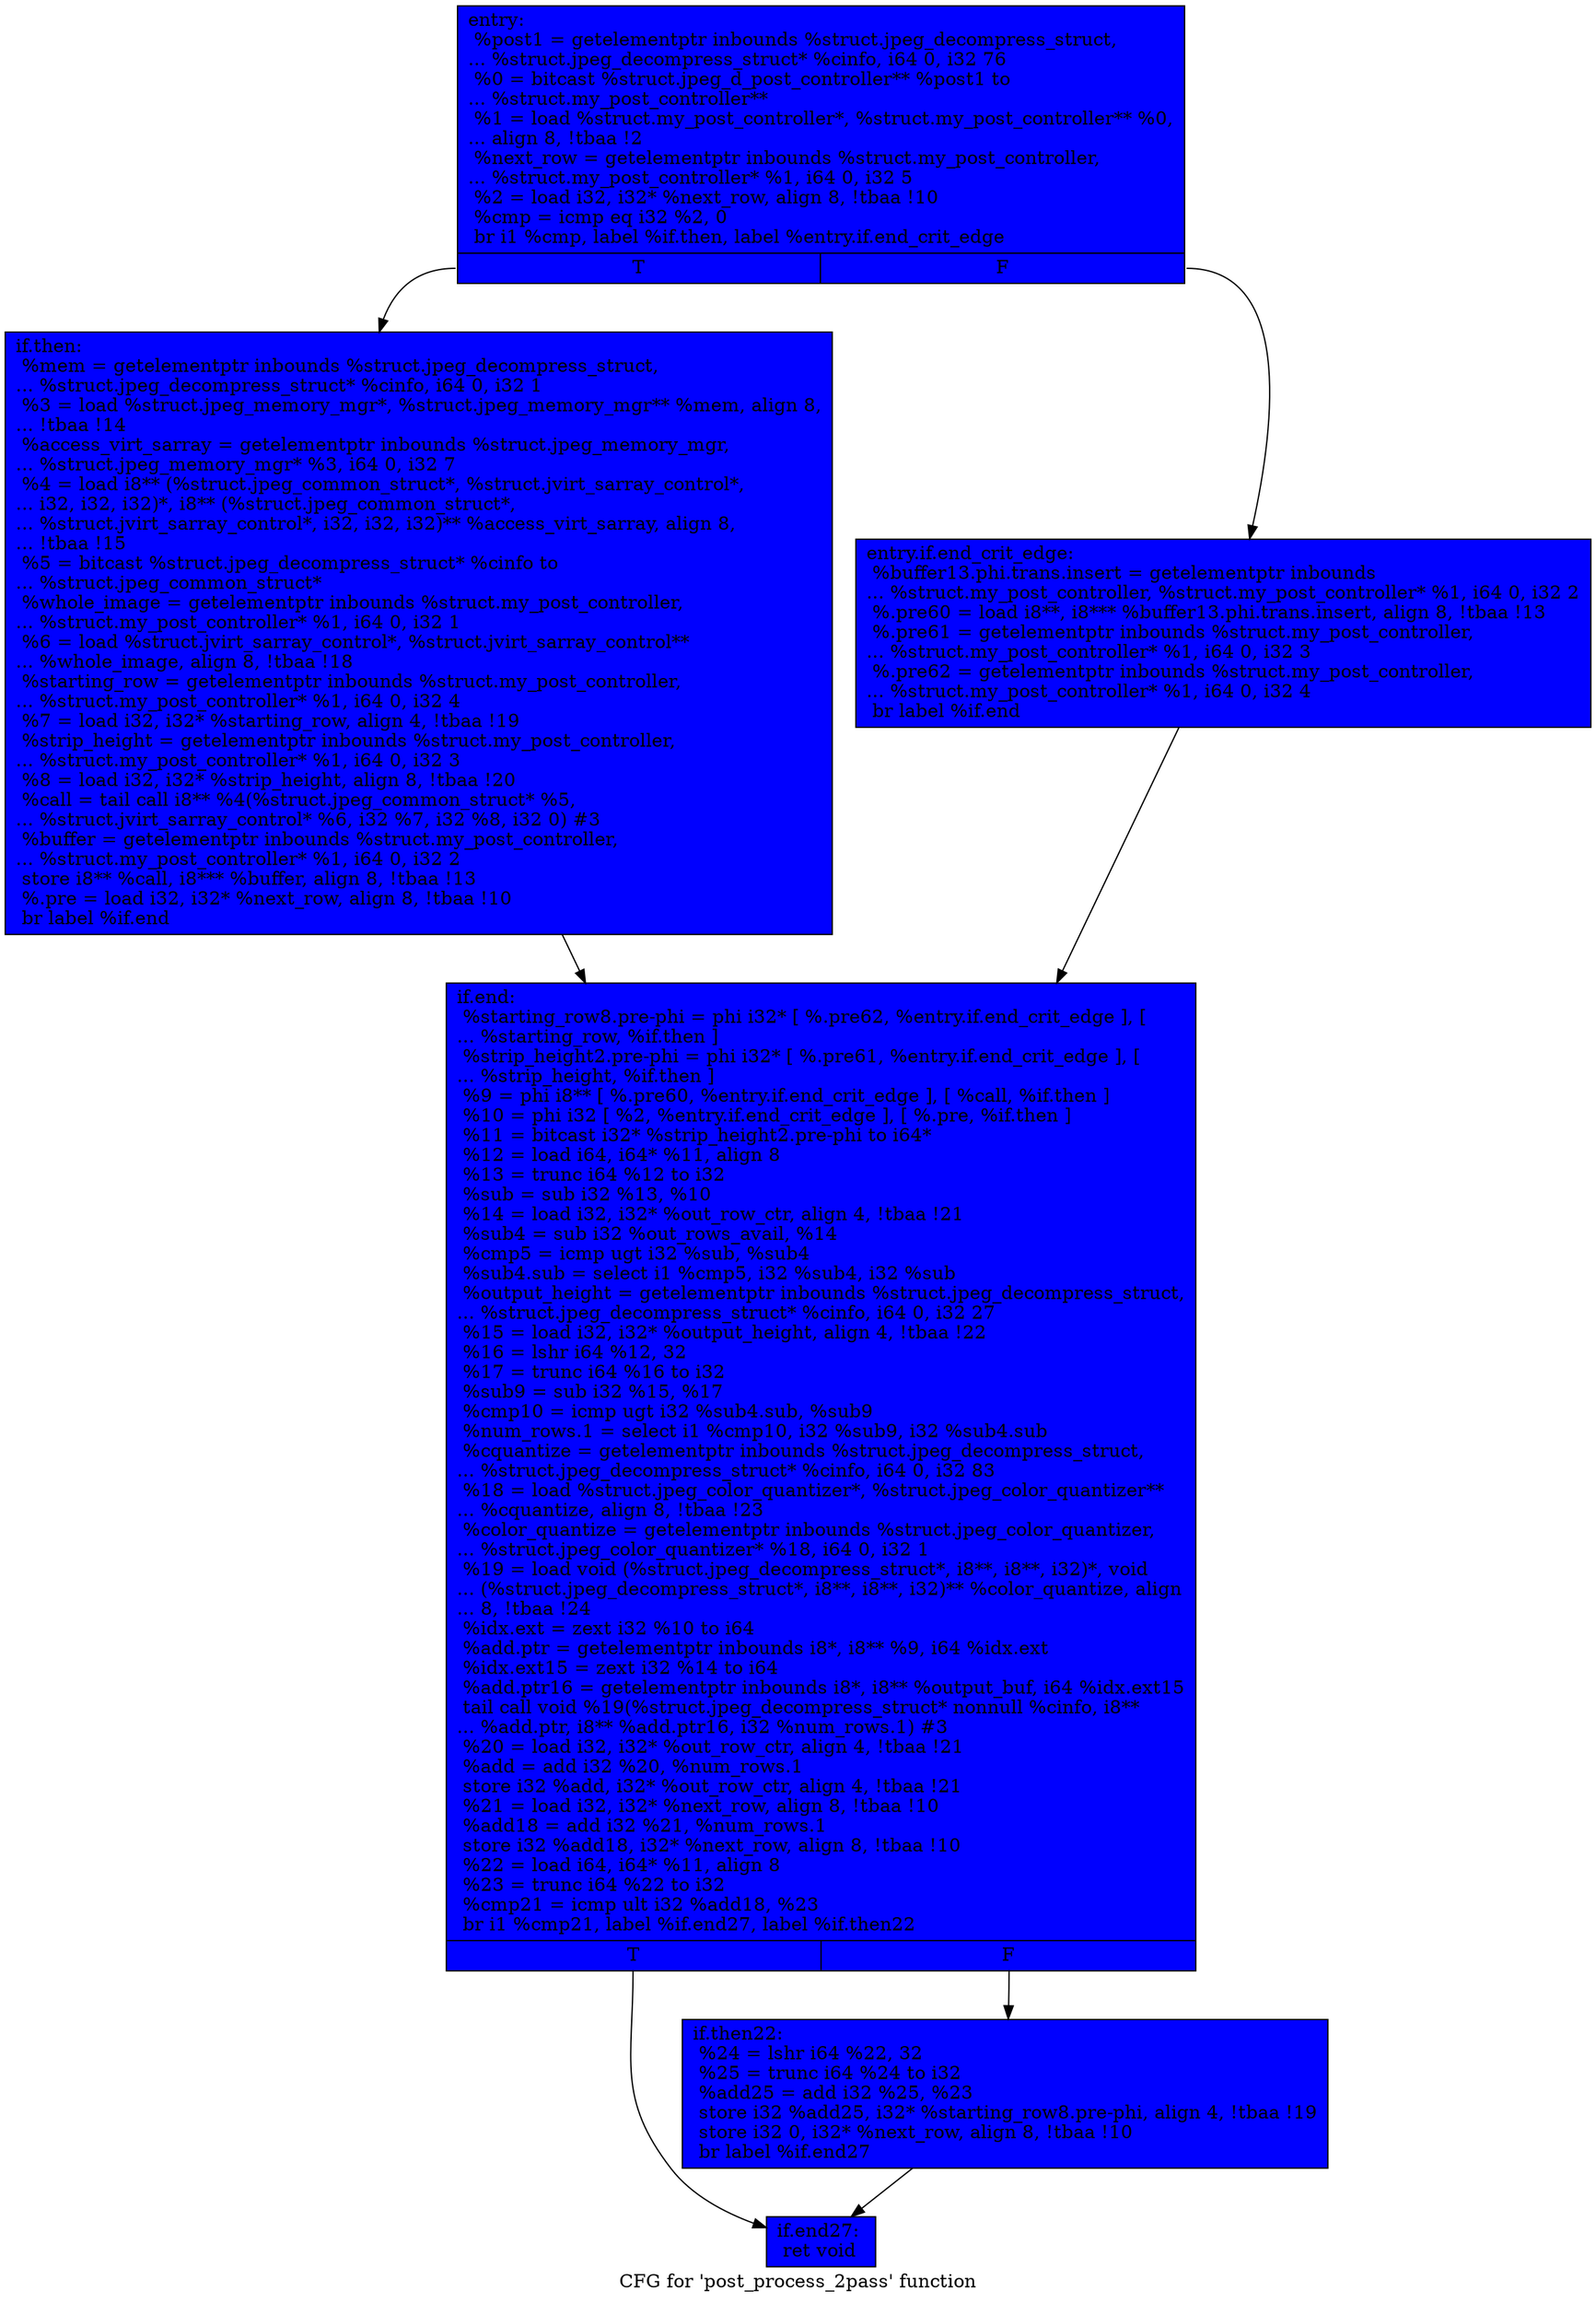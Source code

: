 digraph "CFG for 'post_process_2pass' function" {
	label="CFG for 'post_process_2pass' function";

	Node0x4dd8e10 [shape=record, style = filled, fillcolor = blue, label="{entry:\l  %post1 = getelementptr inbounds %struct.jpeg_decompress_struct,\l... %struct.jpeg_decompress_struct* %cinfo, i64 0, i32 76\l  %0 = bitcast %struct.jpeg_d_post_controller** %post1 to\l... %struct.my_post_controller**\l  %1 = load %struct.my_post_controller*, %struct.my_post_controller** %0,\l... align 8, !tbaa !2\l  %next_row = getelementptr inbounds %struct.my_post_controller,\l... %struct.my_post_controller* %1, i64 0, i32 5\l  %2 = load i32, i32* %next_row, align 8, !tbaa !10\l  %cmp = icmp eq i32 %2, 0\l  br i1 %cmp, label %if.then, label %entry.if.end_crit_edge\l|{<s0>T|<s1>F}}"];
	Node0x4dd8e10:s0 -> Node0x4dd94d0;
	Node0x4dd8e10:s1 -> Node0x4dd95b0;
	Node0x4dd95b0 [shape=record, style = filled, fillcolor = blue, label="{entry.if.end_crit_edge:                           \l  %buffer13.phi.trans.insert = getelementptr inbounds\l... %struct.my_post_controller, %struct.my_post_controller* %1, i64 0, i32 2\l  %.pre60 = load i8**, i8*** %buffer13.phi.trans.insert, align 8, !tbaa !13\l  %.pre61 = getelementptr inbounds %struct.my_post_controller,\l... %struct.my_post_controller* %1, i64 0, i32 3\l  %.pre62 = getelementptr inbounds %struct.my_post_controller,\l... %struct.my_post_controller* %1, i64 0, i32 4\l  br label %if.end\l}"];
	Node0x4dd95b0 -> Node0x4dd9ac0;
	Node0x4dd94d0 [shape=record, style = filled, fillcolor = blue, label="{if.then:                                          \l  %mem = getelementptr inbounds %struct.jpeg_decompress_struct,\l... %struct.jpeg_decompress_struct* %cinfo, i64 0, i32 1\l  %3 = load %struct.jpeg_memory_mgr*, %struct.jpeg_memory_mgr** %mem, align 8,\l... !tbaa !14\l  %access_virt_sarray = getelementptr inbounds %struct.jpeg_memory_mgr,\l... %struct.jpeg_memory_mgr* %3, i64 0, i32 7\l  %4 = load i8** (%struct.jpeg_common_struct*, %struct.jvirt_sarray_control*,\l... i32, i32, i32)*, i8** (%struct.jpeg_common_struct*,\l... %struct.jvirt_sarray_control*, i32, i32, i32)** %access_virt_sarray, align 8,\l... !tbaa !15\l  %5 = bitcast %struct.jpeg_decompress_struct* %cinfo to\l... %struct.jpeg_common_struct*\l  %whole_image = getelementptr inbounds %struct.my_post_controller,\l... %struct.my_post_controller* %1, i64 0, i32 1\l  %6 = load %struct.jvirt_sarray_control*, %struct.jvirt_sarray_control**\l... %whole_image, align 8, !tbaa !18\l  %starting_row = getelementptr inbounds %struct.my_post_controller,\l... %struct.my_post_controller* %1, i64 0, i32 4\l  %7 = load i32, i32* %starting_row, align 4, !tbaa !19\l  %strip_height = getelementptr inbounds %struct.my_post_controller,\l... %struct.my_post_controller* %1, i64 0, i32 3\l  %8 = load i32, i32* %strip_height, align 8, !tbaa !20\l  %call = tail call i8** %4(%struct.jpeg_common_struct* %5,\l... %struct.jvirt_sarray_control* %6, i32 %7, i32 %8, i32 0) #3\l  %buffer = getelementptr inbounds %struct.my_post_controller,\l... %struct.my_post_controller* %1, i64 0, i32 2\l  store i8** %call, i8*** %buffer, align 8, !tbaa !13\l  %.pre = load i32, i32* %next_row, align 8, !tbaa !10\l  br label %if.end\l}"];
	Node0x4dd94d0 -> Node0x4dd9ac0;
	Node0x4dd9ac0 [shape=record, style = filled, fillcolor = blue, label="{if.end:                                           \l  %starting_row8.pre-phi = phi i32* [ %.pre62, %entry.if.end_crit_edge ], [\l... %starting_row, %if.then ]\l  %strip_height2.pre-phi = phi i32* [ %.pre61, %entry.if.end_crit_edge ], [\l... %strip_height, %if.then ]\l  %9 = phi i8** [ %.pre60, %entry.if.end_crit_edge ], [ %call, %if.then ]\l  %10 = phi i32 [ %2, %entry.if.end_crit_edge ], [ %.pre, %if.then ]\l  %11 = bitcast i32* %strip_height2.pre-phi to i64*\l  %12 = load i64, i64* %11, align 8\l  %13 = trunc i64 %12 to i32\l  %sub = sub i32 %13, %10\l  %14 = load i32, i32* %out_row_ctr, align 4, !tbaa !21\l  %sub4 = sub i32 %out_rows_avail, %14\l  %cmp5 = icmp ugt i32 %sub, %sub4\l  %sub4.sub = select i1 %cmp5, i32 %sub4, i32 %sub\l  %output_height = getelementptr inbounds %struct.jpeg_decompress_struct,\l... %struct.jpeg_decompress_struct* %cinfo, i64 0, i32 27\l  %15 = load i32, i32* %output_height, align 4, !tbaa !22\l  %16 = lshr i64 %12, 32\l  %17 = trunc i64 %16 to i32\l  %sub9 = sub i32 %15, %17\l  %cmp10 = icmp ugt i32 %sub4.sub, %sub9\l  %num_rows.1 = select i1 %cmp10, i32 %sub9, i32 %sub4.sub\l  %cquantize = getelementptr inbounds %struct.jpeg_decompress_struct,\l... %struct.jpeg_decompress_struct* %cinfo, i64 0, i32 83\l  %18 = load %struct.jpeg_color_quantizer*, %struct.jpeg_color_quantizer**\l... %cquantize, align 8, !tbaa !23\l  %color_quantize = getelementptr inbounds %struct.jpeg_color_quantizer,\l... %struct.jpeg_color_quantizer* %18, i64 0, i32 1\l  %19 = load void (%struct.jpeg_decompress_struct*, i8**, i8**, i32)*, void\l... (%struct.jpeg_decompress_struct*, i8**, i8**, i32)** %color_quantize, align\l... 8, !tbaa !24\l  %idx.ext = zext i32 %10 to i64\l  %add.ptr = getelementptr inbounds i8*, i8** %9, i64 %idx.ext\l  %idx.ext15 = zext i32 %14 to i64\l  %add.ptr16 = getelementptr inbounds i8*, i8** %output_buf, i64 %idx.ext15\l  tail call void %19(%struct.jpeg_decompress_struct* nonnull %cinfo, i8**\l... %add.ptr, i8** %add.ptr16, i32 %num_rows.1) #3\l  %20 = load i32, i32* %out_row_ctr, align 4, !tbaa !21\l  %add = add i32 %20, %num_rows.1\l  store i32 %add, i32* %out_row_ctr, align 4, !tbaa !21\l  %21 = load i32, i32* %next_row, align 8, !tbaa !10\l  %add18 = add i32 %21, %num_rows.1\l  store i32 %add18, i32* %next_row, align 8, !tbaa !10\l  %22 = load i64, i64* %11, align 8\l  %23 = trunc i64 %22 to i32\l  %cmp21 = icmp ult i32 %add18, %23\l  br i1 %cmp21, label %if.end27, label %if.then22\l|{<s0>T|<s1>F}}"];
	Node0x4dd9ac0:s0 -> Node0x4dcfe80;
	Node0x4dd9ac0:s1 -> Node0x4dcff30;
	Node0x4dcff30 [shape=record, style = filled, fillcolor = blue, label="{if.then22:                                        \l  %24 = lshr i64 %22, 32\l  %25 = trunc i64 %24 to i32\l  %add25 = add i32 %25, %23\l  store i32 %add25, i32* %starting_row8.pre-phi, align 4, !tbaa !19\l  store i32 0, i32* %next_row, align 8, !tbaa !10\l  br label %if.end27\l}"];
	Node0x4dcff30 -> Node0x4dcfe80;
	Node0x4dcfe80 [shape=record, style = filled, fillcolor = blue, label="{if.end27:                                         \l  ret void\l}"];
}
